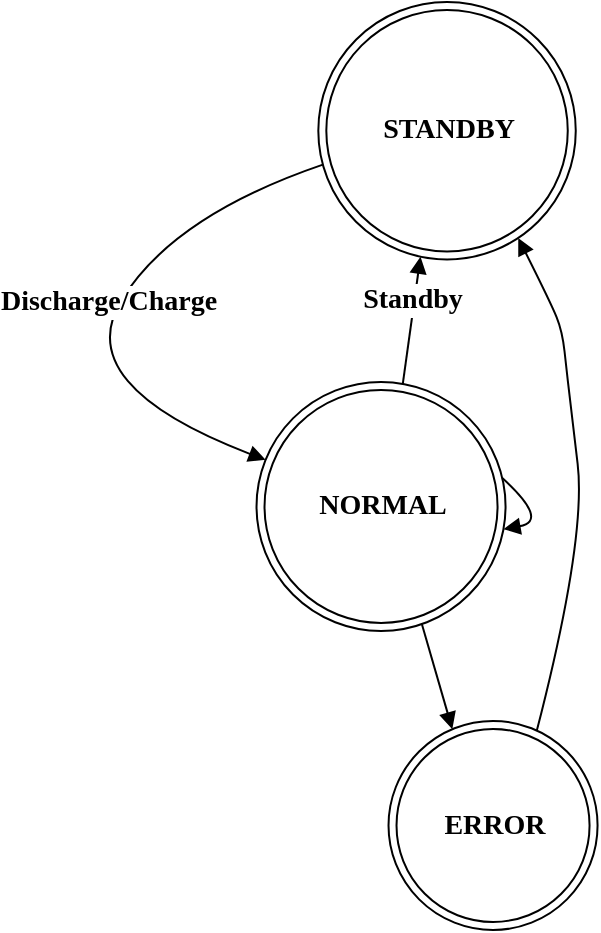 <?xml version='1.0' encoding='utf-8'?>
<mxGraphModel grid="0">
  <root>
    <mxCell id="0" />
    <mxCell id="1" parent="0" />
    <mxCell id="node1" value="&lt;b&gt;&lt;font style='font-size: 14.0px;' face='Times,serif' color='#000000'&gt;STANDBY&lt;/font&gt;&lt;/b&gt;" style="ellipse;shape=doubleEllipse;aspect=fixed;verticalAlign=middle;html=1;rounded=0;labelBackgroundColor=none;strokeColor=black;fillColor=none;strokeWidth=1;dashed=0;" parent="1" vertex="1">
      <mxGeometry x="109.16" y="8.0" width="128.72" height="128.72" as="geometry" />
    </mxCell>
    <mxCell id="node2" value="&lt;b&gt;&lt;font style='font-size: 14.0px;' face='Times,serif' color='#000000'&gt;NORMAL&lt;/font&gt;&lt;/b&gt;" style="ellipse;shape=doubleEllipse;aspect=fixed;verticalAlign=middle;html=1;rounded=0;labelBackgroundColor=none;strokeColor=black;fillColor=none;strokeWidth=1;dashed=0;" parent="1" vertex="1">
      <mxGeometry x="78.26" y="197.96" width="124.52" height="124.52" as="geometry" />
    </mxCell>
    <mxCell id="node3" value="&lt;b&gt;&lt;font style='font-size: 14.0px;' face='Times,serif' color='#000000'&gt;ERROR&lt;/font&gt;&lt;/b&gt;" style="ellipse;shape=doubleEllipse;aspect=fixed;verticalAlign=middle;html=1;rounded=0;labelBackgroundColor=none;strokeColor=black;fillColor=none;strokeWidth=1;dashed=0;" parent="1" vertex="1">
      <mxGeometry x="144.26" y="367.48" width="104.52" height="104.52" as="geometry" />
    </mxCell>
    <mxCell id="edge1" style="html=1;endArrow=block;dashed=0;endFill=1;startArrow=none;startFill=0;fillColor=black;strokeColor=black;strokeWidth=1;curved=1;exitX=0.0;exitY=0.636;entryX=0.0;entryY=0.299;" parent="1" edge="1" source="node1" target="node2">
      <mxGeometry as="geometry" relative="1">
        <mxPoint x="107.19" y="89.87" as="sourcePoint" />
        <mxPoint x="66.86" y="235.15" as="targetPoint" />
        <Array as="points">
          <mxPoint x="36.289" y="115.001" />
          <mxPoint x="-14.975" y="199.517" />
        </Array>
      </mxGeometry>
    </mxCell>
    <mxCell id="label_edge1" style="edgeLabel;html=1;align=center;verticalAlign=bottom;resizable=0;points=[];" parent="edge1" value="&lt;b&gt;&lt;font style='font-size: 14.0px;' face='Times,serif' color='#000000'&gt;Discharge/Charge&lt;/font&gt;&lt;/b&gt;" vertex="1" connectable="0">
      <mxGeometry as="geometry" relative="1" />
    </mxCell>
    <mxCell id="edge2" style="html=1;endArrow=block;dashed=0;endFill=1;startArrow=none;startFill=0;fillColor=black;strokeColor=black;strokeWidth=1;rounded=0;exitX=0.592;exitY=0.0;entryX=0.393;entryY=1.0;" parent="1" edge="1" source="node2" target="node1">
      <mxGeometry as="geometry" relative="1">
        <mxPoint x="151.98" y="194.67" as="sourcePoint" />
        <mxPoint x="159.75" y="150.94" as="targetPoint" />
      </mxGeometry>
    </mxCell>
    <mxCell id="label_edge2" style="edgeLabel;html=1;align=center;verticalAlign=bottom;resizable=0;points=[];" parent="edge2" value="&lt;b&gt;&lt;font style='font-size: 14.0px;' face='Times,serif' color='#000000'&gt;Standby&lt;/font&gt;&lt;/b&gt;" vertex="1" connectable="0">
      <mxGeometry as="geometry" relative="1" />
    </mxCell>
    <mxCell id="edge3" style="html=1;endArrow=block;dashed=0;endFill=1;startArrow=none;startFill=0;fillColor=black;strokeColor=black;strokeWidth=1;curved=1;exitX=1.0;exitY=0.38;entryX=1.0;entryY=0.593;" parent="1" edge="1" source="node2" target="node2">
      <mxGeometry as="geometry" relative="1">
        <mxPoint x="205.52" y="245.32" as="sourcePoint" />
        <mxPoint x="216.22" y="271.83" as="targetPoint" />
        <Array as="points">
          <mxPoint x="224.78" y="267.558" />
        </Array>
      </mxGeometry>
    </mxCell>
    <mxCell id="edge4" style="html=1;endArrow=block;dashed=0;endFill=1;startArrow=none;startFill=0;fillColor=black;strokeColor=black;strokeWidth=1;rounded=0;exitX=0.676;exitY=1.0;entryX=0.286;entryY=0.0;" parent="1" edge="1" source="node2" target="node3">
      <mxGeometry as="geometry" relative="1">
        <mxPoint x="162.49" y="323.03" as="sourcePoint" />
        <mxPoint x="174.11" y="355.69" as="targetPoint" />
      </mxGeometry>
    </mxCell>
    <mxCell id="edge5" style="html=1;endArrow=block;dashed=0;endFill=1;startArrow=none;startFill=0;fillColor=black;strokeColor=black;strokeWidth=1;curved=1;exitX=0.731;exitY=0.0;entryX=0.834;entryY=1.0;" parent="1" edge="1" source="node3" target="node1">
      <mxGeometry as="geometry" relative="1">
        <mxPoint x="220.65" y="368.55" as="sourcePoint" />
        <mxPoint x="216.53" y="139.36" as="targetPoint" />
        <Array as="points">
          <mxPoint x="243.236" y="276.132" />
          <mxPoint x="234.369" y="201.542" />
          <mxPoint x="233.4" y="192.896" />
          <mxPoint x="231.154" y="172.599" />
          <mxPoint x="225.52" y="158.72" />
        </Array>
      </mxGeometry>
    </mxCell>
  </root>
</mxGraphModel>
